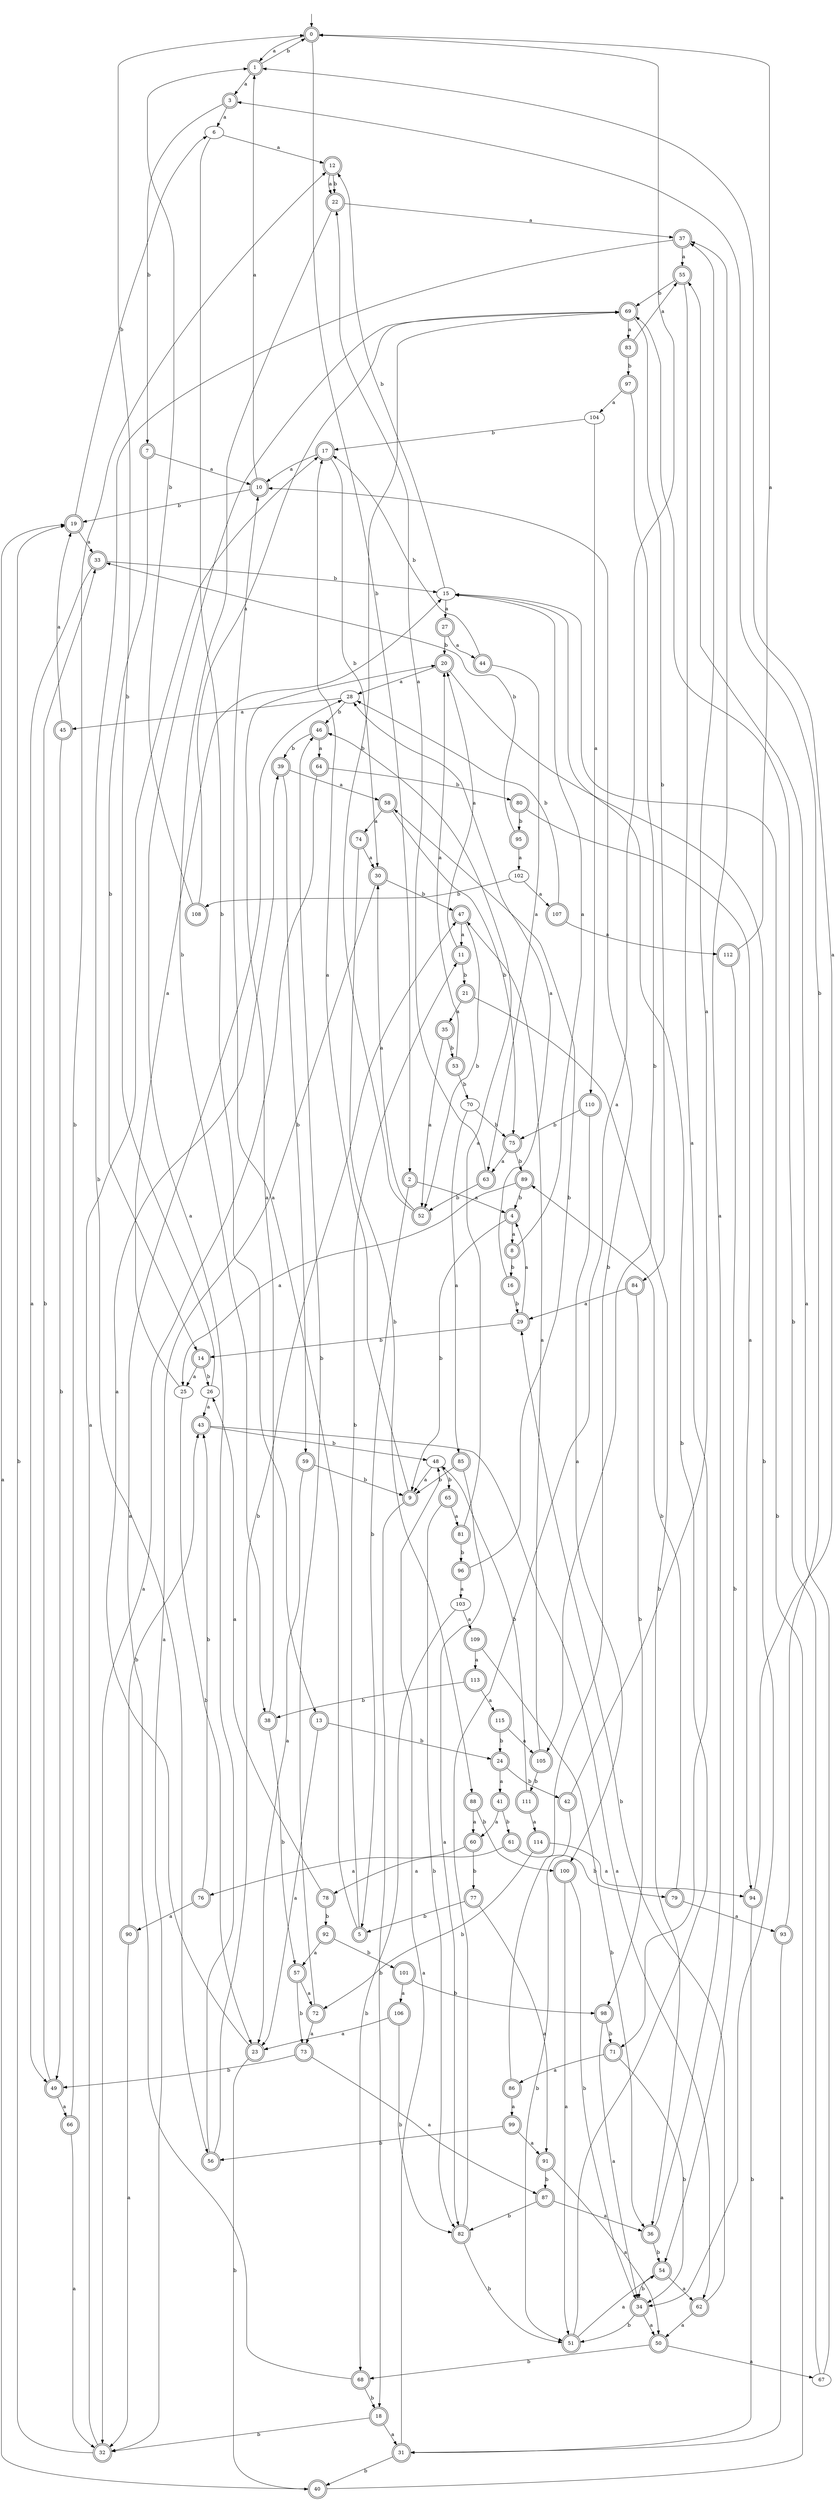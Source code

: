 digraph RandomDFA {
  __start0 [label="", shape=none];
  __start0 -> 0 [label=""];
  0 [shape=circle] [shape=doublecircle]
  0 -> 1 [label="a"]
  0 -> 2 [label="b"]
  1 [shape=doublecircle]
  1 -> 3 [label="a"]
  1 -> 0 [label="b"]
  2 [shape=doublecircle]
  2 -> 4 [label="a"]
  2 -> 5 [label="b"]
  3 [shape=doublecircle]
  3 -> 6 [label="a"]
  3 -> 7 [label="b"]
  4 [shape=doublecircle]
  4 -> 8 [label="a"]
  4 -> 9 [label="b"]
  5 [shape=doublecircle]
  5 -> 10 [label="a"]
  5 -> 11 [label="b"]
  6
  6 -> 12 [label="a"]
  6 -> 13 [label="b"]
  7 [shape=doublecircle]
  7 -> 10 [label="a"]
  7 -> 14 [label="b"]
  8 [shape=doublecircle]
  8 -> 15 [label="a"]
  8 -> 16 [label="b"]
  9 [shape=doublecircle]
  9 -> 17 [label="a"]
  9 -> 18 [label="b"]
  10 [shape=doublecircle]
  10 -> 1 [label="a"]
  10 -> 19 [label="b"]
  11 [shape=doublecircle]
  11 -> 20 [label="a"]
  11 -> 21 [label="b"]
  12 [shape=doublecircle]
  12 -> 22 [label="a"]
  12 -> 22 [label="b"]
  13 [shape=doublecircle]
  13 -> 23 [label="a"]
  13 -> 24 [label="b"]
  14 [shape=doublecircle]
  14 -> 25 [label="a"]
  14 -> 26 [label="b"]
  15
  15 -> 27 [label="a"]
  15 -> 12 [label="b"]
  16 [shape=doublecircle]
  16 -> 28 [label="a"]
  16 -> 29 [label="b"]
  17 [shape=doublecircle]
  17 -> 10 [label="a"]
  17 -> 30 [label="b"]
  18 [shape=doublecircle]
  18 -> 31 [label="a"]
  18 -> 32 [label="b"]
  19 [shape=doublecircle]
  19 -> 33 [label="a"]
  19 -> 6 [label="b"]
  20 [shape=doublecircle]
  20 -> 28 [label="a"]
  20 -> 34 [label="b"]
  21 [shape=doublecircle]
  21 -> 35 [label="a"]
  21 -> 36 [label="b"]
  22 [shape=doublecircle]
  22 -> 37 [label="a"]
  22 -> 38 [label="b"]
  23 [shape=doublecircle]
  23 -> 39 [label="a"]
  23 -> 40 [label="b"]
  24 [shape=doublecircle]
  24 -> 41 [label="a"]
  24 -> 42 [label="b"]
  25
  25 -> 15 [label="a"]
  25 -> 23 [label="b"]
  26
  26 -> 43 [label="a"]
  26 -> 0 [label="b"]
  27 [shape=doublecircle]
  27 -> 44 [label="a"]
  27 -> 20 [label="b"]
  28
  28 -> 45 [label="a"]
  28 -> 46 [label="b"]
  29 [shape=doublecircle]
  29 -> 4 [label="a"]
  29 -> 14 [label="b"]
  30 [shape=doublecircle]
  30 -> 32 [label="a"]
  30 -> 47 [label="b"]
  31 [shape=doublecircle]
  31 -> 48 [label="a"]
  31 -> 40 [label="b"]
  32 [shape=doublecircle]
  32 -> 17 [label="a"]
  32 -> 19 [label="b"]
  33 [shape=doublecircle]
  33 -> 49 [label="a"]
  33 -> 15 [label="b"]
  34 [shape=doublecircle]
  34 -> 50 [label="a"]
  34 -> 51 [label="b"]
  35 [shape=doublecircle]
  35 -> 52 [label="a"]
  35 -> 53 [label="b"]
  36 [shape=doublecircle]
  36 -> 37 [label="a"]
  36 -> 54 [label="b"]
  37 [shape=doublecircle]
  37 -> 55 [label="a"]
  37 -> 56 [label="b"]
  38 [shape=doublecircle]
  38 -> 20 [label="a"]
  38 -> 57 [label="b"]
  39 [shape=doublecircle]
  39 -> 58 [label="a"]
  39 -> 59 [label="b"]
  40 [shape=doublecircle]
  40 -> 19 [label="a"]
  40 -> 15 [label="b"]
  41 [shape=doublecircle]
  41 -> 60 [label="a"]
  41 -> 61 [label="b"]
  42 [shape=doublecircle]
  42 -> 37 [label="a"]
  42 -> 51 [label="b"]
  43 [shape=doublecircle]
  43 -> 62 [label="a"]
  43 -> 48 [label="b"]
  44 [shape=doublecircle]
  44 -> 63 [label="a"]
  44 -> 17 [label="b"]
  45 [shape=doublecircle]
  45 -> 19 [label="a"]
  45 -> 49 [label="b"]
  46 [shape=doublecircle]
  46 -> 64 [label="a"]
  46 -> 39 [label="b"]
  47 [shape=doublecircle]
  47 -> 11 [label="a"]
  47 -> 52 [label="b"]
  48
  48 -> 9 [label="a"]
  48 -> 65 [label="b"]
  49 [shape=doublecircle]
  49 -> 66 [label="a"]
  49 -> 33 [label="b"]
  50 [shape=doublecircle]
  50 -> 67 [label="a"]
  50 -> 68 [label="b"]
  51 [shape=doublecircle]
  51 -> 54 [label="a"]
  51 -> 15 [label="b"]
  52 [shape=doublecircle]
  52 -> 30 [label="a"]
  52 -> 69 [label="b"]
  53 [shape=doublecircle]
  53 -> 20 [label="a"]
  53 -> 70 [label="b"]
  54 [shape=doublecircle]
  54 -> 62 [label="a"]
  54 -> 34 [label="b"]
  55 [shape=doublecircle]
  55 -> 71 [label="a"]
  55 -> 69 [label="b"]
  56 [shape=doublecircle]
  56 -> 69 [label="a"]
  56 -> 47 [label="b"]
  57 [shape=doublecircle]
  57 -> 72 [label="a"]
  57 -> 73 [label="b"]
  58 [shape=doublecircle]
  58 -> 74 [label="a"]
  58 -> 75 [label="b"]
  59 [shape=doublecircle]
  59 -> 23 [label="a"]
  59 -> 9 [label="b"]
  60 [shape=doublecircle]
  60 -> 76 [label="a"]
  60 -> 77 [label="b"]
  61 [shape=doublecircle]
  61 -> 78 [label="a"]
  61 -> 79 [label="b"]
  62 [shape=doublecircle]
  62 -> 50 [label="a"]
  62 -> 29 [label="b"]
  63 [shape=doublecircle]
  63 -> 22 [label="a"]
  63 -> 52 [label="b"]
  64 [shape=doublecircle]
  64 -> 32 [label="a"]
  64 -> 80 [label="b"]
  65 [shape=doublecircle]
  65 -> 81 [label="a"]
  65 -> 82 [label="b"]
  66 [shape=doublecircle]
  66 -> 32 [label="a"]
  66 -> 12 [label="b"]
  67
  67 -> 55 [label="a"]
  67 -> 69 [label="b"]
  68 [shape=doublecircle]
  68 -> 28 [label="a"]
  68 -> 18 [label="b"]
  69 [shape=doublecircle]
  69 -> 83 [label="a"]
  69 -> 84 [label="b"]
  70
  70 -> 85 [label="a"]
  70 -> 75 [label="b"]
  71 [shape=doublecircle]
  71 -> 86 [label="a"]
  71 -> 34 [label="b"]
  72 [shape=doublecircle]
  72 -> 73 [label="a"]
  72 -> 46 [label="b"]
  73 [shape=doublecircle]
  73 -> 87 [label="a"]
  73 -> 49 [label="b"]
  74 [shape=doublecircle]
  74 -> 30 [label="a"]
  74 -> 88 [label="b"]
  75 [shape=doublecircle]
  75 -> 63 [label="a"]
  75 -> 89 [label="b"]
  76 [shape=doublecircle]
  76 -> 90 [label="a"]
  76 -> 43 [label="b"]
  77 [shape=doublecircle]
  77 -> 91 [label="a"]
  77 -> 5 [label="b"]
  78 [shape=doublecircle]
  78 -> 26 [label="a"]
  78 -> 92 [label="b"]
  79 [shape=doublecircle]
  79 -> 93 [label="a"]
  79 -> 89 [label="b"]
  80 [shape=doublecircle]
  80 -> 94 [label="a"]
  80 -> 95 [label="b"]
  81 [shape=doublecircle]
  81 -> 46 [label="a"]
  81 -> 96 [label="b"]
  82 [shape=doublecircle]
  82 -> 0 [label="a"]
  82 -> 51 [label="b"]
  83 [shape=doublecircle]
  83 -> 55 [label="a"]
  83 -> 97 [label="b"]
  84 [shape=doublecircle]
  84 -> 29 [label="a"]
  84 -> 98 [label="b"]
  85 [shape=doublecircle]
  85 -> 82 [label="a"]
  85 -> 9 [label="b"]
  86 [shape=doublecircle]
  86 -> 99 [label="a"]
  86 -> 10 [label="b"]
  87 [shape=doublecircle]
  87 -> 36 [label="a"]
  87 -> 82 [label="b"]
  88 [shape=doublecircle]
  88 -> 60 [label="a"]
  88 -> 100 [label="b"]
  89 [shape=doublecircle]
  89 -> 25 [label="a"]
  89 -> 4 [label="b"]
  90 [shape=doublecircle]
  90 -> 32 [label="a"]
  90 -> 43 [label="b"]
  91 [shape=doublecircle]
  91 -> 50 [label="a"]
  91 -> 87 [label="b"]
  92 [shape=doublecircle]
  92 -> 57 [label="a"]
  92 -> 101 [label="b"]
  93 [shape=doublecircle]
  93 -> 31 [label="a"]
  93 -> 3 [label="b"]
  94 [shape=doublecircle]
  94 -> 1 [label="a"]
  94 -> 31 [label="b"]
  95 [shape=doublecircle]
  95 -> 102 [label="a"]
  95 -> 33 [label="b"]
  96 [shape=doublecircle]
  96 -> 103 [label="a"]
  96 -> 58 [label="b"]
  97 [shape=doublecircle]
  97 -> 104 [label="a"]
  97 -> 105 [label="b"]
  98 [shape=doublecircle]
  98 -> 34 [label="a"]
  98 -> 71 [label="b"]
  99 [shape=doublecircle]
  99 -> 91 [label="a"]
  99 -> 56 [label="b"]
  100 [shape=doublecircle]
  100 -> 51 [label="a"]
  100 -> 34 [label="b"]
  101 [shape=doublecircle]
  101 -> 106 [label="a"]
  101 -> 98 [label="b"]
  102
  102 -> 107 [label="a"]
  102 -> 108 [label="b"]
  103
  103 -> 109 [label="a"]
  103 -> 68 [label="b"]
  104
  104 -> 110 [label="a"]
  104 -> 17 [label="b"]
  105 [shape=doublecircle]
  105 -> 47 [label="a"]
  105 -> 111 [label="b"]
  106 [shape=doublecircle]
  106 -> 23 [label="a"]
  106 -> 82 [label="b"]
  107 [shape=doublecircle]
  107 -> 112 [label="a"]
  107 -> 28 [label="b"]
  108 [shape=doublecircle]
  108 -> 69 [label="a"]
  108 -> 1 [label="b"]
  109 [shape=doublecircle]
  109 -> 113 [label="a"]
  109 -> 36 [label="b"]
  110 [shape=doublecircle]
  110 -> 100 [label="a"]
  110 -> 75 [label="b"]
  111 [shape=doublecircle]
  111 -> 114 [label="a"]
  111 -> 48 [label="b"]
  112 [shape=doublecircle]
  112 -> 0 [label="a"]
  112 -> 54 [label="b"]
  113 [shape=doublecircle]
  113 -> 115 [label="a"]
  113 -> 38 [label="b"]
  114 [shape=doublecircle]
  114 -> 94 [label="a"]
  114 -> 72 [label="b"]
  115 [shape=doublecircle]
  115 -> 105 [label="a"]
  115 -> 24 [label="b"]
}
